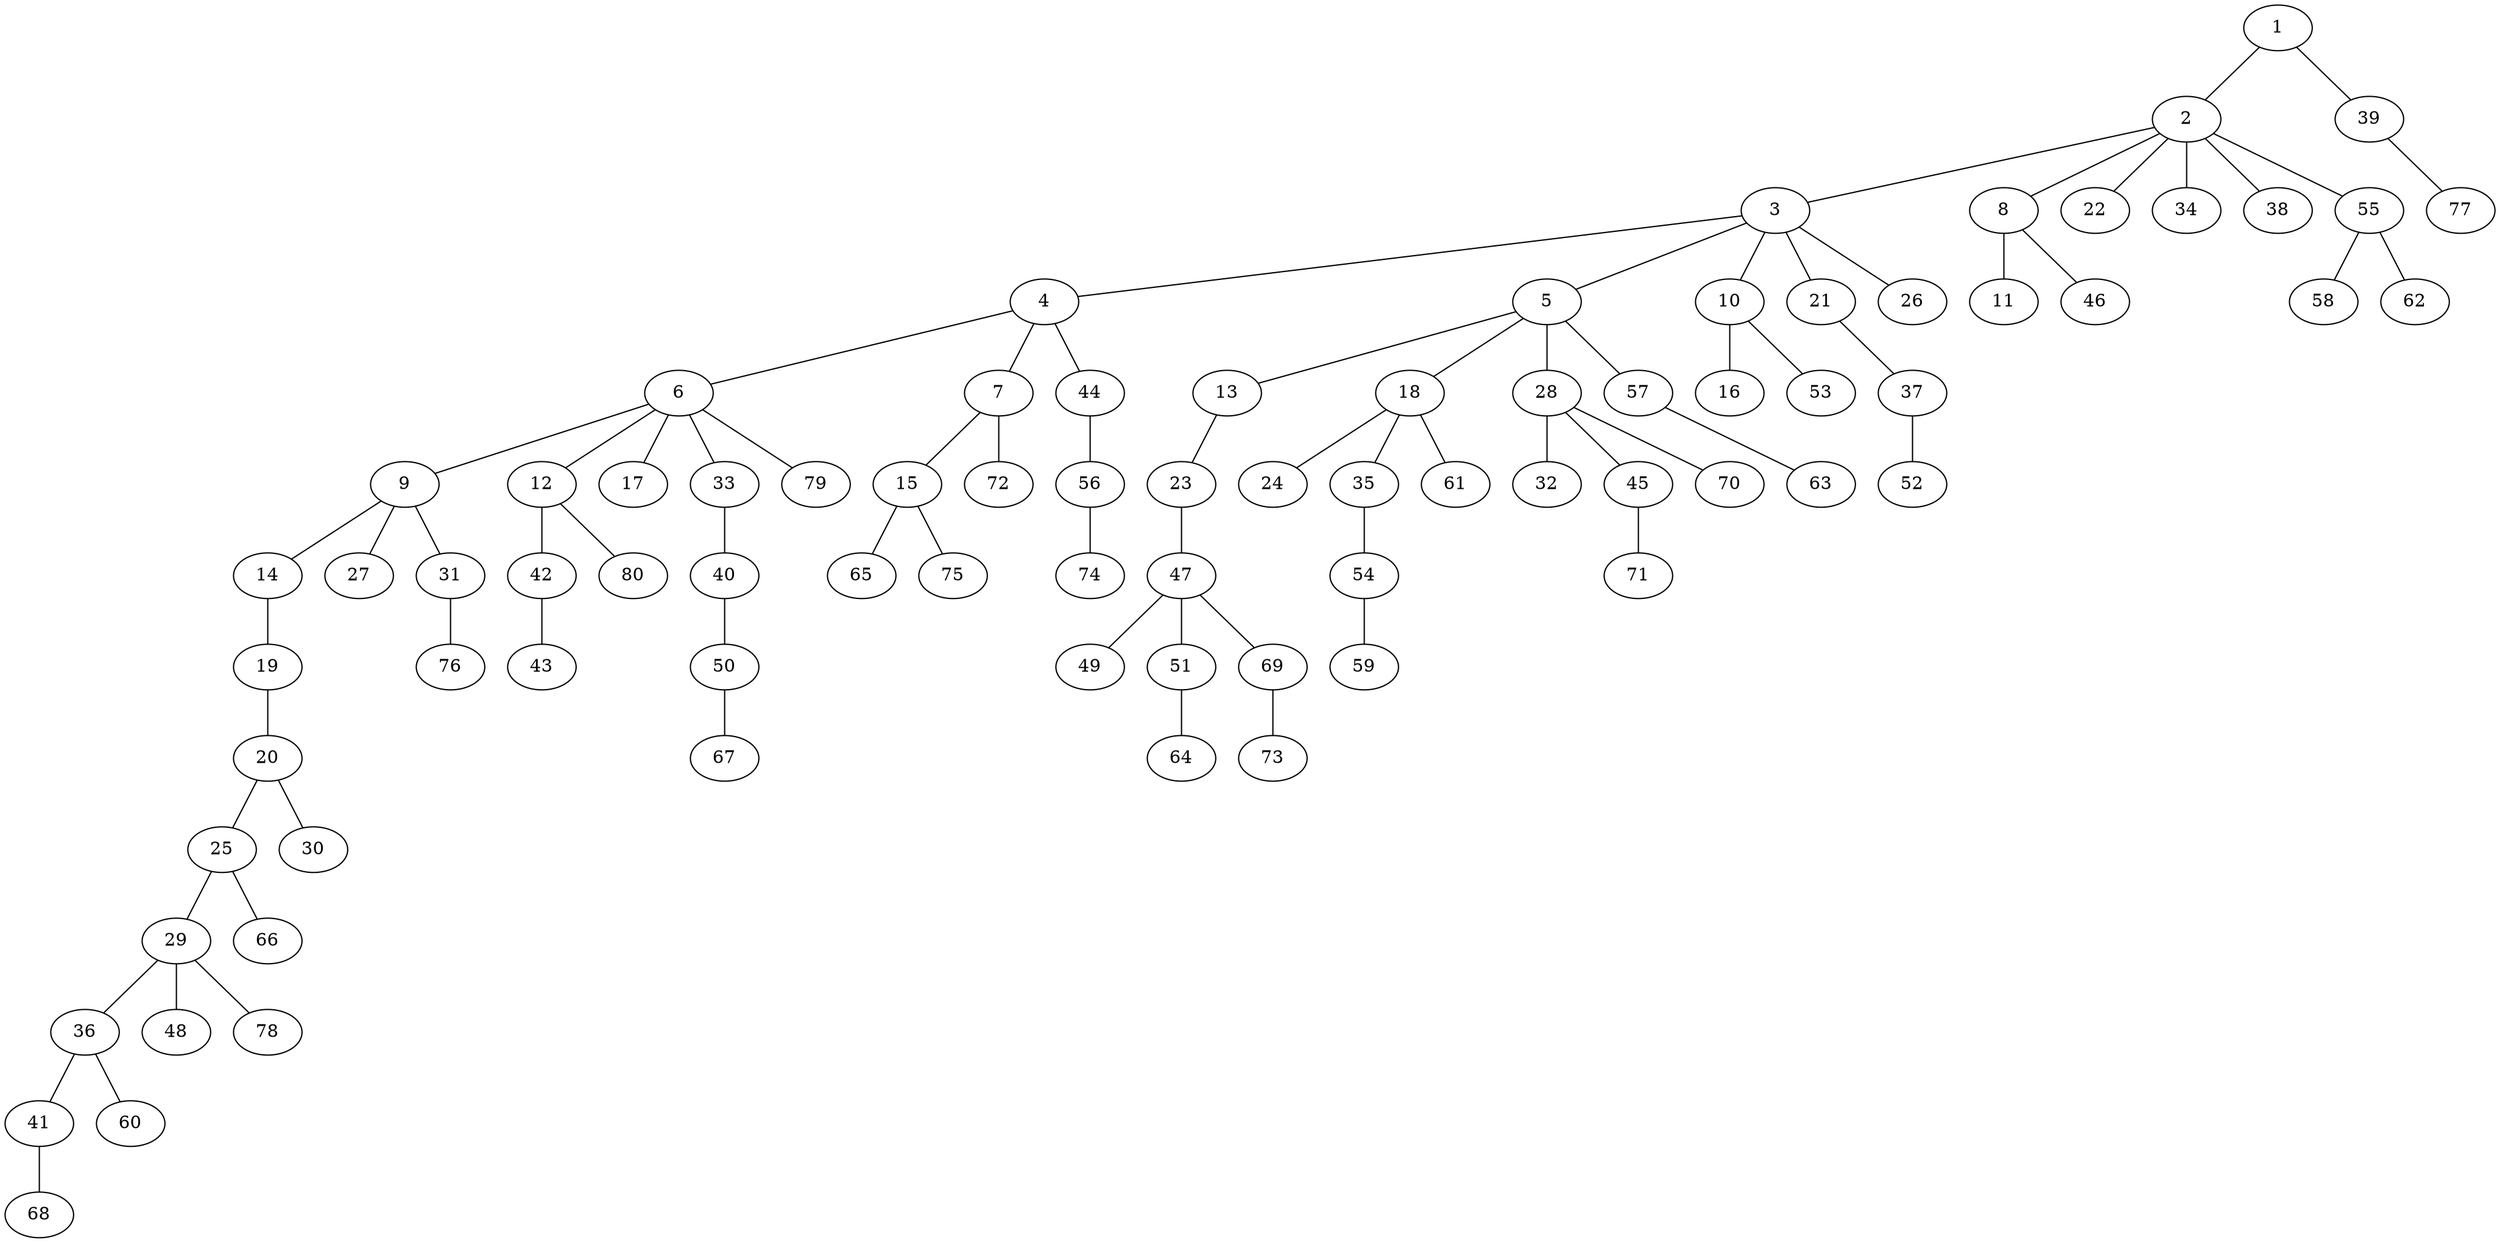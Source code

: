 graph graphname {1--2
1--39
2--3
2--8
2--22
2--34
2--38
2--55
3--4
3--5
3--10
3--21
3--26
4--6
4--7
4--44
5--13
5--18
5--28
5--57
6--9
6--12
6--17
6--33
6--79
7--15
7--72
8--11
8--46
9--14
9--27
9--31
10--16
10--53
12--42
12--80
13--23
14--19
15--65
15--75
18--24
18--35
18--61
19--20
20--25
20--30
21--37
23--47
25--29
25--66
28--32
28--45
28--70
29--36
29--48
29--78
31--76
33--40
35--54
36--41
36--60
37--52
39--77
40--50
41--68
42--43
44--56
45--71
47--49
47--51
47--69
50--67
51--64
54--59
55--58
55--62
56--74
57--63
69--73
}